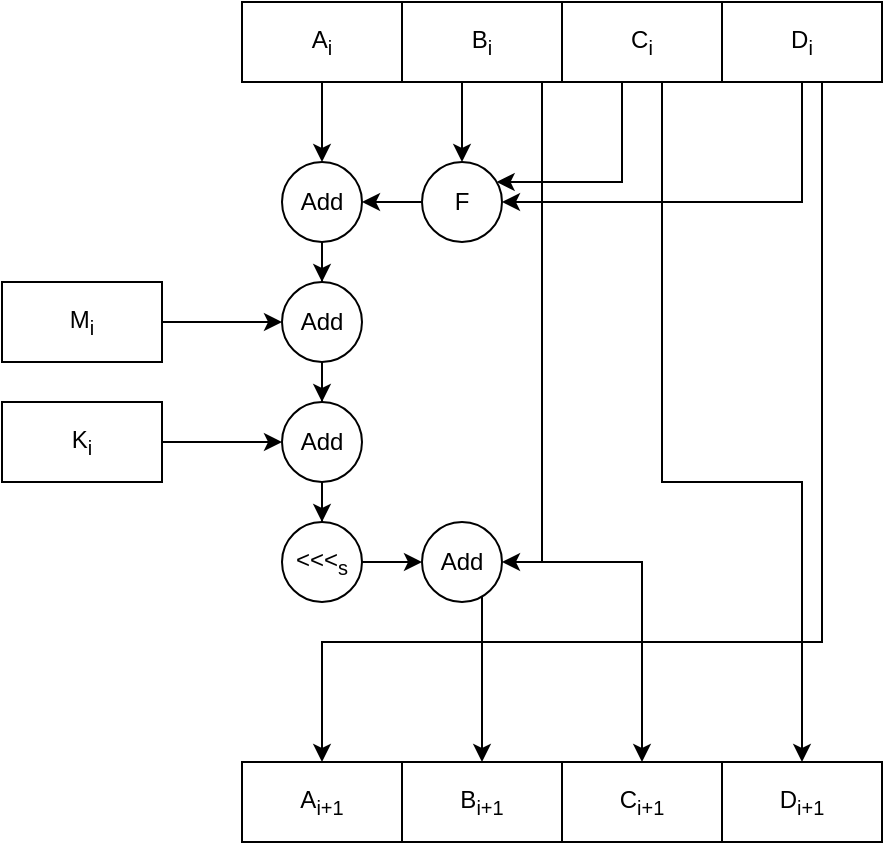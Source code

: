 <mxfile>
    <diagram id="E85hBOJThB0DIOSXxwLM" name="Page-1">
        <mxGraphModel dx="903" dy="427" grid="0" gridSize="10" guides="1" tooltips="1" connect="1" arrows="1" fold="1" page="0" pageScale="1" pageWidth="827" pageHeight="1169" math="0" shadow="0">
            <root>
                <mxCell id="0"/>
                <mxCell id="1" parent="0"/>
                <mxCell id="17" style="edgeStyle=orthogonalEdgeStyle;rounded=0;orthogonalLoop=1;jettySize=auto;html=1;entryX=0.5;entryY=0;entryDx=0;entryDy=0;" parent="1" source="2" target="10" edge="1">
                    <mxGeometry relative="1" as="geometry"/>
                </mxCell>
                <mxCell id="2" value="A&lt;sub&gt;i&lt;/sub&gt;" style="rounded=0;whiteSpace=wrap;html=1;" parent="1" vertex="1">
                    <mxGeometry x="200" y="120" width="80" height="40" as="geometry"/>
                </mxCell>
                <mxCell id="30" style="edgeStyle=orthogonalEdgeStyle;rounded=0;orthogonalLoop=1;jettySize=auto;html=1;exitX=0.75;exitY=1;exitDx=0;exitDy=0;entryX=1;entryY=0.5;entryDx=0;entryDy=0;" parent="1" source="3" target="28" edge="1">
                    <mxGeometry relative="1" as="geometry">
                        <Array as="points">
                            <mxPoint x="350" y="160"/>
                            <mxPoint x="350" y="400"/>
                        </Array>
                    </mxGeometry>
                </mxCell>
                <mxCell id="32" style="edgeStyle=orthogonalEdgeStyle;rounded=0;orthogonalLoop=1;jettySize=auto;html=1;" parent="1" source="3" target="12" edge="1">
                    <mxGeometry relative="1" as="geometry">
                        <Array as="points">
                            <mxPoint x="310" y="170"/>
                            <mxPoint x="310" y="170"/>
                        </Array>
                    </mxGeometry>
                </mxCell>
                <mxCell id="35" style="edgeStyle=orthogonalEdgeStyle;rounded=0;orthogonalLoop=1;jettySize=auto;html=1;entryX=0.5;entryY=0;entryDx=0;entryDy=0;" parent="1" source="3" edge="1">
                    <mxGeometry relative="1" as="geometry">
                        <Array as="points">
                            <mxPoint x="350" y="400"/>
                            <mxPoint x="400" y="400"/>
                        </Array>
                        <mxPoint x="400" y="500" as="targetPoint"/>
                    </mxGeometry>
                </mxCell>
                <mxCell id="3" value="B&lt;sub&gt;i&lt;/sub&gt;" style="rounded=0;whiteSpace=wrap;html=1;" parent="1" vertex="1">
                    <mxGeometry x="280" y="120" width="80" height="40" as="geometry"/>
                </mxCell>
                <mxCell id="14" style="edgeStyle=orthogonalEdgeStyle;rounded=0;orthogonalLoop=1;jettySize=auto;html=1;" parent="1" source="4" target="12" edge="1">
                    <mxGeometry relative="1" as="geometry">
                        <Array as="points">
                            <mxPoint x="390" y="210"/>
                        </Array>
                    </mxGeometry>
                </mxCell>
                <mxCell id="33" style="edgeStyle=orthogonalEdgeStyle;rounded=0;orthogonalLoop=1;jettySize=auto;html=1;entryX=0.5;entryY=0;entryDx=0;entryDy=0;" parent="1" source="4" edge="1">
                    <mxGeometry relative="1" as="geometry">
                        <Array as="points">
                            <mxPoint x="410" y="360"/>
                            <mxPoint x="480" y="360"/>
                        </Array>
                        <mxPoint x="480" y="500" as="targetPoint"/>
                    </mxGeometry>
                </mxCell>
                <mxCell id="4" value="C&lt;sub&gt;i&lt;/sub&gt;" style="rounded=0;whiteSpace=wrap;html=1;" parent="1" vertex="1">
                    <mxGeometry x="360" y="120" width="80" height="40" as="geometry"/>
                </mxCell>
                <mxCell id="15" style="edgeStyle=orthogonalEdgeStyle;rounded=0;orthogonalLoop=1;jettySize=auto;html=1;entryX=1;entryY=0.5;entryDx=0;entryDy=0;" parent="1" source="5" target="12" edge="1">
                    <mxGeometry relative="1" as="geometry">
                        <Array as="points">
                            <mxPoint x="480" y="220"/>
                        </Array>
                    </mxGeometry>
                </mxCell>
                <mxCell id="34" style="edgeStyle=orthogonalEdgeStyle;rounded=0;orthogonalLoop=1;jettySize=auto;html=1;exitX=0.5;exitY=1;exitDx=0;exitDy=0;entryX=0.5;entryY=0;entryDx=0;entryDy=0;" parent="1" source="5" edge="1">
                    <mxGeometry relative="1" as="geometry">
                        <Array as="points">
                            <mxPoint x="490" y="160"/>
                            <mxPoint x="490" y="440"/>
                            <mxPoint x="240" y="440"/>
                        </Array>
                        <mxPoint x="240" y="500" as="targetPoint"/>
                    </mxGeometry>
                </mxCell>
                <mxCell id="5" value="D&lt;sub&gt;i&lt;/sub&gt;" style="rounded=0;whiteSpace=wrap;html=1;" parent="1" vertex="1">
                    <mxGeometry x="440" y="120" width="80" height="40" as="geometry"/>
                </mxCell>
                <mxCell id="19" style="edgeStyle=orthogonalEdgeStyle;rounded=0;orthogonalLoop=1;jettySize=auto;html=1;" parent="1" source="10" target="18" edge="1">
                    <mxGeometry relative="1" as="geometry"/>
                </mxCell>
                <mxCell id="10" value="Add" style="ellipse;whiteSpace=wrap;html=1;aspect=fixed;" parent="1" vertex="1">
                    <mxGeometry x="220" y="200" width="40" height="40" as="geometry"/>
                </mxCell>
                <mxCell id="16" style="edgeStyle=orthogonalEdgeStyle;rounded=0;orthogonalLoop=1;jettySize=auto;html=1;" parent="1" source="12" target="10" edge="1">
                    <mxGeometry relative="1" as="geometry"/>
                </mxCell>
                <mxCell id="12" value="F" style="ellipse;whiteSpace=wrap;html=1;aspect=fixed;" parent="1" vertex="1">
                    <mxGeometry x="290" y="200" width="40" height="40" as="geometry"/>
                </mxCell>
                <mxCell id="25" style="edgeStyle=orthogonalEdgeStyle;rounded=0;orthogonalLoop=1;jettySize=auto;html=1;" parent="1" source="18" target="22" edge="1">
                    <mxGeometry relative="1" as="geometry"/>
                </mxCell>
                <mxCell id="18" value="Add" style="ellipse;whiteSpace=wrap;html=1;aspect=fixed;" parent="1" vertex="1">
                    <mxGeometry x="220" y="260" width="40" height="40" as="geometry"/>
                </mxCell>
                <mxCell id="21" style="edgeStyle=orthogonalEdgeStyle;rounded=0;orthogonalLoop=1;jettySize=auto;html=1;" parent="1" source="20" target="18" edge="1">
                    <mxGeometry relative="1" as="geometry"/>
                </mxCell>
                <mxCell id="20" value="M&lt;sub&gt;i&lt;/sub&gt;" style="rounded=0;whiteSpace=wrap;html=1;" parent="1" vertex="1">
                    <mxGeometry x="80" y="260" width="80" height="40" as="geometry"/>
                </mxCell>
                <mxCell id="27" style="edgeStyle=orthogonalEdgeStyle;rounded=0;orthogonalLoop=1;jettySize=auto;html=1;" parent="1" source="22" target="26" edge="1">
                    <mxGeometry relative="1" as="geometry"/>
                </mxCell>
                <mxCell id="22" value="Add" style="ellipse;whiteSpace=wrap;html=1;aspect=fixed;" parent="1" vertex="1">
                    <mxGeometry x="220" y="320" width="40" height="40" as="geometry"/>
                </mxCell>
                <mxCell id="23" style="edgeStyle=orthogonalEdgeStyle;rounded=0;orthogonalLoop=1;jettySize=auto;html=1;" parent="1" source="24" target="22" edge="1">
                    <mxGeometry relative="1" as="geometry"/>
                </mxCell>
                <mxCell id="24" value="K&lt;sub&gt;i&lt;/sub&gt;" style="rounded=0;whiteSpace=wrap;html=1;" parent="1" vertex="1">
                    <mxGeometry x="80" y="320" width="80" height="40" as="geometry"/>
                </mxCell>
                <mxCell id="29" style="edgeStyle=orthogonalEdgeStyle;rounded=0;orthogonalLoop=1;jettySize=auto;html=1;entryX=0;entryY=0.5;entryDx=0;entryDy=0;" parent="1" source="26" target="28" edge="1">
                    <mxGeometry relative="1" as="geometry"/>
                </mxCell>
                <mxCell id="26" value="&amp;lt;&amp;lt;&amp;lt;&lt;sub&gt;s&lt;/sub&gt;" style="ellipse;whiteSpace=wrap;html=1;aspect=fixed;" parent="1" vertex="1">
                    <mxGeometry x="220" y="380" width="40" height="40" as="geometry"/>
                </mxCell>
                <mxCell id="31" style="edgeStyle=orthogonalEdgeStyle;rounded=0;orthogonalLoop=1;jettySize=auto;html=1;" parent="1" source="28" edge="1">
                    <mxGeometry relative="1" as="geometry">
                        <Array as="points">
                            <mxPoint x="320" y="460"/>
                        </Array>
                        <mxPoint x="320" y="500" as="targetPoint"/>
                    </mxGeometry>
                </mxCell>
                <mxCell id="28" value="Add" style="ellipse;whiteSpace=wrap;html=1;aspect=fixed;" parent="1" vertex="1">
                    <mxGeometry x="290" y="380" width="40" height="40" as="geometry"/>
                </mxCell>
                <mxCell id="36" value="A&lt;sub&gt;i+1&lt;/sub&gt;" style="rounded=0;whiteSpace=wrap;html=1;" vertex="1" parent="1">
                    <mxGeometry x="200" y="500" width="80" height="40" as="geometry"/>
                </mxCell>
                <mxCell id="37" value="B&lt;sub&gt;i+1&lt;/sub&gt;" style="rounded=0;whiteSpace=wrap;html=1;" vertex="1" parent="1">
                    <mxGeometry x="280" y="500" width="80" height="40" as="geometry"/>
                </mxCell>
                <mxCell id="38" value="C&lt;sub&gt;i+1&lt;/sub&gt;" style="rounded=0;whiteSpace=wrap;html=1;" vertex="1" parent="1">
                    <mxGeometry x="360" y="500" width="80" height="40" as="geometry"/>
                </mxCell>
                <mxCell id="39" value="D&lt;sub&gt;i+1&lt;/sub&gt;" style="rounded=0;whiteSpace=wrap;html=1;" vertex="1" parent="1">
                    <mxGeometry x="440" y="500" width="80" height="40" as="geometry"/>
                </mxCell>
            </root>
        </mxGraphModel>
    </diagram>
</mxfile>
